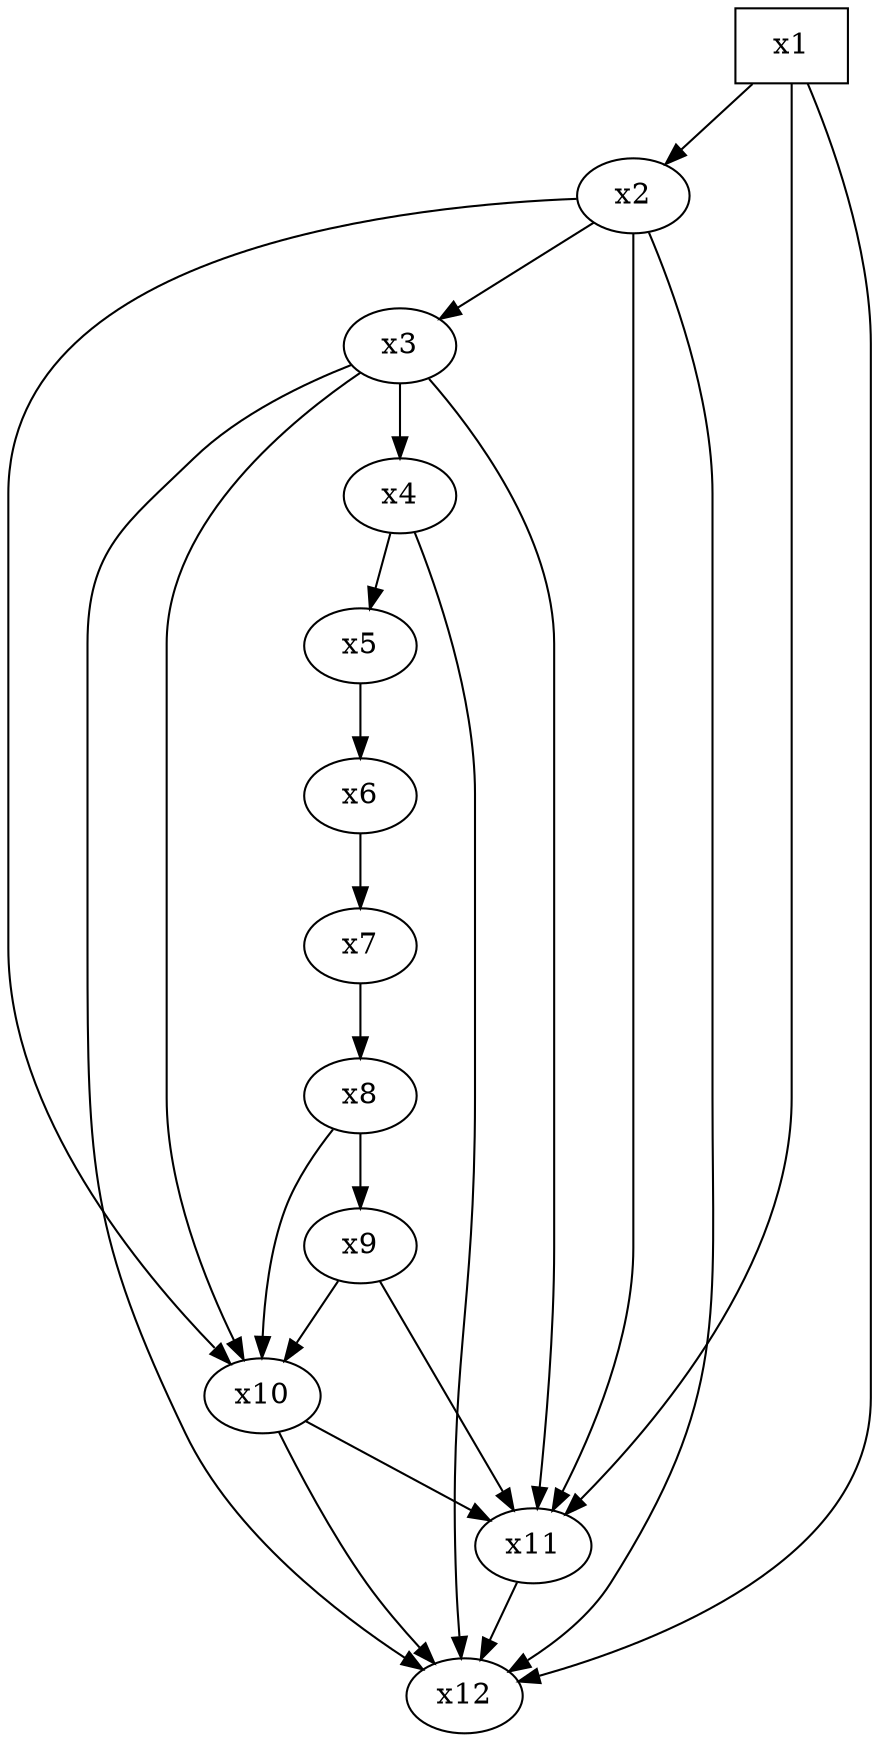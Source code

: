 digraph G {
  8646911284551352321 [label="x1"];
  8646911284551352322 [label="x2"];
  8646911284551352323 [label="x3"];
  8646911284551352324 [label="x4"];
  8646911284551352325 [label="x5"];
  8646911284551352326 [label="x6"];
  8646911284551352327 [label="x7"];
  8646911284551352328 [label="x8"];
  8646911284551352329 [label="x9"];
  8646911284551352330 [label="x10"];
  8646911284551352331 [label="x11"];
  8646911284551352332 [label="x12"];
  8646911284551352321 [shape=box];
  8646911284551352321 -> 8646911284551352322;
  8646911284551352322 -> 8646911284551352323;
  8646911284551352323 -> 8646911284551352324;
  8646911284551352324 -> 8646911284551352325;
  8646911284551352325 -> 8646911284551352326;
  8646911284551352326 -> 8646911284551352327;
  8646911284551352327 -> 8646911284551352328;
  8646911284551352328 -> 8646911284551352329;
  8646911284551352329 -> 8646911284551352330;
  8646911284551352322 -> 8646911284551352330;
  8646911284551352323 -> 8646911284551352330;
  8646911284551352328 -> 8646911284551352330;
  8646911284551352330 -> 8646911284551352331;
  8646911284551352321 -> 8646911284551352331;
  8646911284551352322 -> 8646911284551352331;
  8646911284551352323 -> 8646911284551352331;
  8646911284551352329 -> 8646911284551352331;
  8646911284551352331 -> 8646911284551352332;
  8646911284551352321 -> 8646911284551352332;
  8646911284551352322 -> 8646911284551352332;
  8646911284551352323 -> 8646911284551352332;
  8646911284551352324 -> 8646911284551352332;
  8646911284551352330 -> 8646911284551352332;
}
